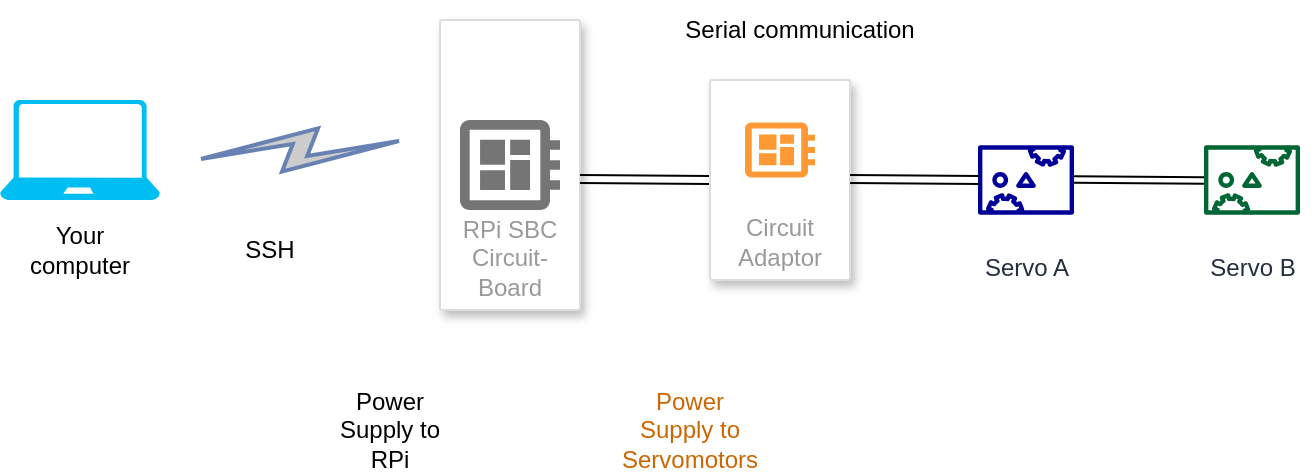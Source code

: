 <mxfile version="26.0.16">
  <diagram name="Page-1" id="ctC_YD43IhsMbheUWCj9">
    <mxGraphModel dx="1434" dy="746" grid="0" gridSize="10" guides="1" tooltips="1" connect="1" arrows="1" fold="1" page="1" pageScale="1" pageWidth="850" pageHeight="1100" math="0" shadow="0">
      <root>
        <mxCell id="0" />
        <mxCell id="1" parent="0" />
        <mxCell id="JlTV9KY6p3qoHs3ZNoCp-28" value="" style="group" vertex="1" connectable="0" parent="1">
          <mxGeometry x="65" y="100" width="656" height="230" as="geometry" />
        </mxCell>
        <mxCell id="JlTV9KY6p3qoHs3ZNoCp-27" value="Servo B" style="sketch=0;outlineConnect=0;fontColor=#232F3E;gradientColor=none;strokeColor=#006633;fillColor=#ffffff;dashed=0;verticalLabelPosition=bottom;verticalAlign=top;align=center;html=1;fontSize=12;fontStyle=0;aspect=fixed;shape=mxgraph.aws4.resourceIcon;resIcon=mxgraph.aws4.servo;" vertex="1" parent="JlTV9KY6p3qoHs3ZNoCp-28">
          <mxGeometry x="596" y="60" width="60" height="60" as="geometry" />
        </mxCell>
        <mxCell id="JlTV9KY6p3qoHs3ZNoCp-20" value="Servo A" style="sketch=0;outlineConnect=0;fontColor=#232F3E;gradientColor=none;strokeColor=#000099;fillColor=#ffffff;dashed=0;verticalLabelPosition=bottom;verticalAlign=top;align=center;html=1;fontSize=12;fontStyle=0;aspect=fixed;shape=mxgraph.aws4.resourceIcon;resIcon=mxgraph.aws4.servo;" vertex="1" parent="JlTV9KY6p3qoHs3ZNoCp-28">
          <mxGeometry x="483" y="60" width="60" height="60" as="geometry" />
        </mxCell>
        <mxCell id="JlTV9KY6p3qoHs3ZNoCp-17" value="" style="shape=image;html=1;verticalAlign=top;verticalLabelPosition=bottom;labelBackgroundColor=#ffffff;imageAspect=0;aspect=fixed;image=https://cdn1.iconfinder.com/data/icons/computer-hardware-glyphs-vol-1/52/computercable__cable__data__wire__datacable__usb__transfer-128.png;imageBackground=default;imageBorder=none;" vertex="1" parent="JlTV9KY6p3qoHs3ZNoCp-28">
          <mxGeometry x="335" y="128" width="78" height="78" as="geometry" />
        </mxCell>
        <mxCell id="JlTV9KY6p3qoHs3ZNoCp-10" value="" style="shape=image;html=1;verticalAlign=top;verticalLabelPosition=bottom;labelBackgroundColor=#ffffff;imageAspect=0;aspect=fixed;image=https://cdn1.iconfinder.com/data/icons/computer-hardware-glyphs-vol-1/52/computercable__cable__data__wire__datacable__usb__transfer-128.png" vertex="1" parent="JlTV9KY6p3qoHs3ZNoCp-28">
          <mxGeometry x="195" y="140" width="78" height="78" as="geometry" />
        </mxCell>
        <mxCell id="JlTV9KY6p3qoHs3ZNoCp-1" value="" style="verticalLabelPosition=bottom;html=1;verticalAlign=top;align=center;strokeColor=none;fillColor=#00BEF2;shape=mxgraph.azure.laptop;pointerEvents=1;" vertex="1" parent="JlTV9KY6p3qoHs3ZNoCp-28">
          <mxGeometry y="50" width="80" height="50" as="geometry" />
        </mxCell>
        <mxCell id="JlTV9KY6p3qoHs3ZNoCp-2" value="Your computer" style="text;html=1;align=center;verticalAlign=middle;whiteSpace=wrap;rounded=0;" vertex="1" parent="JlTV9KY6p3qoHs3ZNoCp-28">
          <mxGeometry x="10" y="110" width="60" height="30" as="geometry" />
        </mxCell>
        <mxCell id="JlTV9KY6p3qoHs3ZNoCp-3" value="" style="html=1;outlineConnect=0;fillColor=#CCCCCC;strokeColor=#6881B3;gradientColor=none;gradientDirection=north;strokeWidth=2;shape=mxgraph.networks.comm_link_edge;html=1;rounded=0;" edge="1" parent="JlTV9KY6p3qoHs3ZNoCp-28">
          <mxGeometry width="100" height="100" relative="1" as="geometry">
            <mxPoint x="95" y="80" as="sourcePoint" />
            <mxPoint x="205" y="70" as="targetPoint" />
          </mxGeometry>
        </mxCell>
        <mxCell id="JlTV9KY6p3qoHs3ZNoCp-4" value="SSH" style="text;html=1;align=center;verticalAlign=middle;whiteSpace=wrap;rounded=0;" vertex="1" parent="JlTV9KY6p3qoHs3ZNoCp-28">
          <mxGeometry x="105" y="110" width="60" height="30" as="geometry" />
        </mxCell>
        <mxCell id="JlTV9KY6p3qoHs3ZNoCp-9" value="" style="group" vertex="1" connectable="0" parent="JlTV9KY6p3qoHs3ZNoCp-28">
          <mxGeometry x="205" y="10" width="85" height="145" as="geometry" />
        </mxCell>
        <mxCell id="JlTV9KY6p3qoHs3ZNoCp-7" value="RPi SBC Circuit-Board" style="strokeColor=#dddddd;shadow=1;strokeWidth=1;rounded=1;absoluteArcSize=1;arcSize=2;labelPosition=center;verticalLabelPosition=middle;align=center;verticalAlign=bottom;spacingLeft=0;fontColor=#999999;fontSize=12;whiteSpace=wrap;spacingBottom=2;html=1;container=0;" vertex="1" parent="JlTV9KY6p3qoHs3ZNoCp-9">
          <mxGeometry x="15" width="70" height="145" as="geometry" />
        </mxCell>
        <mxCell id="JlTV9KY6p3qoHs3ZNoCp-8" value="" style="sketch=0;dashed=0;connectable=0;html=1;fillColor=#757575;strokeColor=none;shape=mxgraph.gcp2.circuit_board;part=1;container=0;" vertex="1" parent="JlTV9KY6p3qoHs3ZNoCp-9">
          <mxGeometry x="25" y="50" width="50" height="45" as="geometry">
            <mxPoint x="-25" y="12.5" as="offset" />
          </mxGeometry>
        </mxCell>
        <mxCell id="JlTV9KY6p3qoHs3ZNoCp-5" value="" style="shape=image;html=1;verticalAlign=top;verticalLabelPosition=bottom;labelBackgroundColor=#ffffff;imageAspect=0;aspect=fixed;image=https://cdn1.iconfinder.com/data/icons/fruit-136/64/Fruit_iconfree_Filled_Outline_raspberry-healthy-organic-food-fruit_icon-128.png" vertex="1" parent="JlTV9KY6p3qoHs3ZNoCp-9">
          <mxGeometry x="30" y="10" width="40" height="40" as="geometry" />
        </mxCell>
        <mxCell id="JlTV9KY6p3qoHs3ZNoCp-11" value="Power Supply to RPi" style="text;html=1;align=center;verticalAlign=middle;whiteSpace=wrap;rounded=0;" vertex="1" parent="JlTV9KY6p3qoHs3ZNoCp-28">
          <mxGeometry x="165" y="200" width="60" height="30" as="geometry" />
        </mxCell>
        <mxCell id="JlTV9KY6p3qoHs3ZNoCp-15" value="" style="shape=link;html=1;rounded=0;" edge="1" parent="JlTV9KY6p3qoHs3ZNoCp-28">
          <mxGeometry width="100" relative="1" as="geometry">
            <mxPoint x="290" y="89.5" as="sourcePoint" />
            <mxPoint x="355" y="90" as="targetPoint" />
          </mxGeometry>
        </mxCell>
        <mxCell id="JlTV9KY6p3qoHs3ZNoCp-16" value="" style="group" vertex="1" connectable="0" parent="JlTV9KY6p3qoHs3ZNoCp-28">
          <mxGeometry x="347.5" y="40" width="77.5" height="100" as="geometry" />
        </mxCell>
        <mxCell id="JlTV9KY6p3qoHs3ZNoCp-12" value="Circuit Adaptor" style="strokeColor=#dddddd;shadow=1;strokeWidth=1;rounded=1;absoluteArcSize=1;arcSize=2;labelPosition=center;verticalLabelPosition=middle;align=center;verticalAlign=bottom;spacingLeft=0;fontColor=#999999;fontSize=12;whiteSpace=wrap;spacingBottom=2;html=1;container=0;" vertex="1" parent="JlTV9KY6p3qoHs3ZNoCp-16">
          <mxGeometry x="7.5" width="70" height="100" as="geometry" />
        </mxCell>
        <mxCell id="JlTV9KY6p3qoHs3ZNoCp-13" value="" style="sketch=0;dashed=0;connectable=0;html=1;fillColor=#FF9933;strokeColor=#d79b00;shape=mxgraph.gcp2.circuit_board;part=1;" vertex="1" parent="JlTV9KY6p3qoHs3ZNoCp-16">
          <mxGeometry x="25" y="21.25" width="35" height="27.5" as="geometry">
            <mxPoint x="-25" y="12.5" as="offset" />
          </mxGeometry>
        </mxCell>
        <mxCell id="JlTV9KY6p3qoHs3ZNoCp-18" value="&lt;span style=&quot;color: rgb(255, 128, 0);&quot;&gt;&lt;span style=&quot;color: rgb(204, 102, 0);&quot;&gt;Power Supply to Servomotors&lt;/span&gt;&lt;span style=&quot;color: rgb(204, 102, 0);&quot;&gt;&lt;br&gt;&lt;/span&gt;&lt;/span&gt;" style="text;html=1;align=center;verticalAlign=middle;whiteSpace=wrap;rounded=0;" vertex="1" parent="JlTV9KY6p3qoHs3ZNoCp-28">
          <mxGeometry x="315" y="200" width="60" height="30" as="geometry" />
        </mxCell>
        <mxCell id="JlTV9KY6p3qoHs3ZNoCp-21" value="" style="shape=link;html=1;rounded=0;" edge="1" parent="JlTV9KY6p3qoHs3ZNoCp-28">
          <mxGeometry width="100" relative="1" as="geometry">
            <mxPoint x="425" y="89.5" as="sourcePoint" />
            <mxPoint x="490" y="90" as="targetPoint" />
          </mxGeometry>
        </mxCell>
        <mxCell id="JlTV9KY6p3qoHs3ZNoCp-22" value="Serial communication" style="text;html=1;align=center;verticalAlign=middle;whiteSpace=wrap;rounded=0;" vertex="1" parent="JlTV9KY6p3qoHs3ZNoCp-28">
          <mxGeometry x="325" width="150" height="30" as="geometry" />
        </mxCell>
        <mxCell id="JlTV9KY6p3qoHs3ZNoCp-24" value="" style="shape=link;html=1;rounded=0;width=-3.333;" edge="1" parent="JlTV9KY6p3qoHs3ZNoCp-28">
          <mxGeometry width="100" relative="1" as="geometry">
            <mxPoint x="537" y="89.75" as="sourcePoint" />
            <mxPoint x="602" y="90.25" as="targetPoint" />
          </mxGeometry>
        </mxCell>
      </root>
    </mxGraphModel>
  </diagram>
</mxfile>

